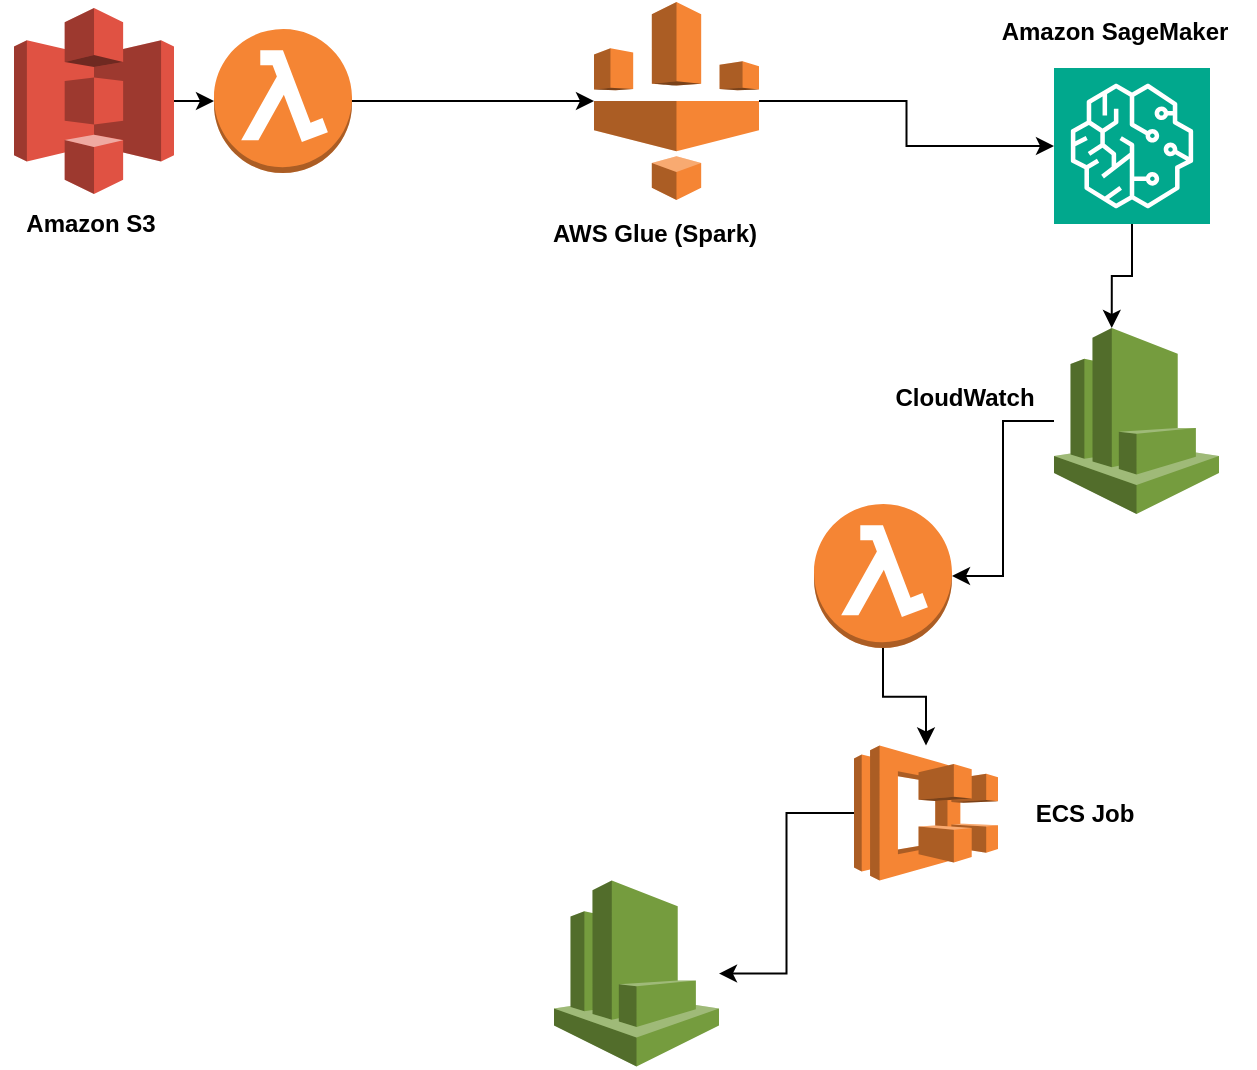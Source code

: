 <mxfile version="26.1.3">
  <diagram name="Página-1" id="X6_-FouDFSHh7kLTi7NU">
    <mxGraphModel dx="1434" dy="738" grid="1" gridSize="10" guides="1" tooltips="1" connect="1" arrows="1" fold="1" page="1" pageScale="1" pageWidth="827" pageHeight="1169" math="0" shadow="0">
      <root>
        <mxCell id="0" />
        <mxCell id="1" parent="0" />
        <mxCell id="GPQL5aS1j66FKNXq9pcH-1" value="" style="outlineConnect=0;dashed=0;verticalLabelPosition=bottom;verticalAlign=top;align=center;html=1;shape=mxgraph.aws3.s3;fillColor=#E05243;gradientColor=none;" vertex="1" parent="1">
          <mxGeometry x="140" y="60" width="80" height="93" as="geometry" />
        </mxCell>
        <mxCell id="GPQL5aS1j66FKNXq9pcH-2" value="&lt;span style=&quot;&quot; data-end=&quot;1078&quot; data-start=&quot;1065&quot;&gt;&lt;b&gt;Amazon S3&lt;/b&gt;&lt;/span&gt;" style="text;html=1;align=center;verticalAlign=middle;resizable=0;points=[];autosize=1;strokeColor=none;fillColor=none;" vertex="1" parent="1">
          <mxGeometry x="133.25" y="153" width="90" height="30" as="geometry" />
        </mxCell>
        <mxCell id="GPQL5aS1j66FKNXq9pcH-9" style="edgeStyle=orthogonalEdgeStyle;rounded=0;orthogonalLoop=1;jettySize=auto;html=1;" edge="1" parent="1" source="GPQL5aS1j66FKNXq9pcH-5" target="GPQL5aS1j66FKNXq9pcH-8">
          <mxGeometry relative="1" as="geometry" />
        </mxCell>
        <mxCell id="GPQL5aS1j66FKNXq9pcH-5" value="" style="outlineConnect=0;dashed=0;verticalLabelPosition=bottom;verticalAlign=top;align=center;html=1;shape=mxgraph.aws3.glue;fillColor=#F58534;gradientColor=none;" vertex="1" parent="1">
          <mxGeometry x="430" y="57" width="82.5" height="99" as="geometry" />
        </mxCell>
        <mxCell id="GPQL5aS1j66FKNXq9pcH-7" value="&lt;b&gt;AWS Glue (Spark)&lt;/b&gt;" style="text;html=1;align=center;verticalAlign=middle;resizable=0;points=[];autosize=1;strokeColor=none;fillColor=none;" vertex="1" parent="1">
          <mxGeometry x="395" y="158" width="130" height="30" as="geometry" />
        </mxCell>
        <mxCell id="GPQL5aS1j66FKNXq9pcH-8" value="" style="sketch=0;points=[[0,0,0],[0.25,0,0],[0.5,0,0],[0.75,0,0],[1,0,0],[0,1,0],[0.25,1,0],[0.5,1,0],[0.75,1,0],[1,1,0],[0,0.25,0],[0,0.5,0],[0,0.75,0],[1,0.25,0],[1,0.5,0],[1,0.75,0]];outlineConnect=0;fontColor=#232F3E;fillColor=#01A88D;strokeColor=#ffffff;dashed=0;verticalLabelPosition=bottom;verticalAlign=top;align=center;html=1;fontSize=12;fontStyle=0;aspect=fixed;shape=mxgraph.aws4.resourceIcon;resIcon=mxgraph.aws4.sagemaker;" vertex="1" parent="1">
          <mxGeometry x="660" y="90" width="78" height="78" as="geometry" />
        </mxCell>
        <mxCell id="GPQL5aS1j66FKNXq9pcH-10" value="" style="outlineConnect=0;dashed=0;verticalLabelPosition=bottom;verticalAlign=top;align=center;html=1;shape=mxgraph.aws3.cloudwatch;fillColor=#759C3E;gradientColor=none;" vertex="1" parent="1">
          <mxGeometry x="660" y="220" width="82.5" height="93" as="geometry" />
        </mxCell>
        <mxCell id="GPQL5aS1j66FKNXq9pcH-11" style="edgeStyle=orthogonalEdgeStyle;rounded=0;orthogonalLoop=1;jettySize=auto;html=1;entryX=0.35;entryY=0;entryDx=0;entryDy=0;entryPerimeter=0;" edge="1" parent="1" source="GPQL5aS1j66FKNXq9pcH-8" target="GPQL5aS1j66FKNXq9pcH-10">
          <mxGeometry relative="1" as="geometry" />
        </mxCell>
        <mxCell id="GPQL5aS1j66FKNXq9pcH-14" style="edgeStyle=orthogonalEdgeStyle;rounded=0;orthogonalLoop=1;jettySize=auto;html=1;entryX=0;entryY=0.5;entryDx=0;entryDy=0;entryPerimeter=0;" edge="1" parent="1" source="GPQL5aS1j66FKNXq9pcH-12" target="GPQL5aS1j66FKNXq9pcH-5">
          <mxGeometry relative="1" as="geometry">
            <mxPoint x="400" y="107" as="targetPoint" />
          </mxGeometry>
        </mxCell>
        <mxCell id="GPQL5aS1j66FKNXq9pcH-12" value="" style="outlineConnect=0;dashed=0;verticalLabelPosition=bottom;verticalAlign=top;align=center;html=1;shape=mxgraph.aws3.lambda_function;fillColor=#F58534;gradientColor=none;" vertex="1" parent="1">
          <mxGeometry x="240" y="70.5" width="69" height="72" as="geometry" />
        </mxCell>
        <mxCell id="GPQL5aS1j66FKNXq9pcH-13" style="edgeStyle=orthogonalEdgeStyle;rounded=0;orthogonalLoop=1;jettySize=auto;html=1;exitX=1;exitY=0.5;exitDx=0;exitDy=0;exitPerimeter=0;entryX=0;entryY=0.5;entryDx=0;entryDy=0;entryPerimeter=0;" edge="1" parent="1" source="GPQL5aS1j66FKNXq9pcH-1" target="GPQL5aS1j66FKNXq9pcH-12">
          <mxGeometry relative="1" as="geometry" />
        </mxCell>
        <mxCell id="GPQL5aS1j66FKNXq9pcH-15" value="&lt;b&gt;Amazon SageMaker&lt;/b&gt;" style="text;html=1;align=center;verticalAlign=middle;resizable=0;points=[];autosize=1;strokeColor=none;fillColor=none;" vertex="1" parent="1">
          <mxGeometry x="620" y="57" width="140" height="30" as="geometry" />
        </mxCell>
        <mxCell id="GPQL5aS1j66FKNXq9pcH-16" value="&lt;strong data-end=&quot;1658&quot; data-start=&quot;1644&quot;&gt;CloudWatch&lt;/strong&gt;" style="text;html=1;align=center;verticalAlign=middle;resizable=0;points=[];autosize=1;strokeColor=none;fillColor=none;" vertex="1" parent="1">
          <mxGeometry x="570" y="240" width="90" height="30" as="geometry" />
        </mxCell>
        <mxCell id="GPQL5aS1j66FKNXq9pcH-23" style="edgeStyle=orthogonalEdgeStyle;rounded=0;orthogonalLoop=1;jettySize=auto;html=1;" edge="1" parent="1" source="GPQL5aS1j66FKNXq9pcH-17" target="GPQL5aS1j66FKNXq9pcH-22">
          <mxGeometry relative="1" as="geometry" />
        </mxCell>
        <mxCell id="GPQL5aS1j66FKNXq9pcH-17" value="" style="outlineConnect=0;dashed=0;verticalLabelPosition=bottom;verticalAlign=top;align=center;html=1;shape=mxgraph.aws3.ecs;fillColor=#F58534;gradientColor=none;" vertex="1" parent="1">
          <mxGeometry x="560" y="428.75" width="72" height="67.5" as="geometry" />
        </mxCell>
        <mxCell id="GPQL5aS1j66FKNXq9pcH-18" value="&lt;b&gt;ECS Job&lt;/b&gt;" style="text;html=1;align=center;verticalAlign=middle;resizable=0;points=[];autosize=1;strokeColor=none;fillColor=none;" vertex="1" parent="1">
          <mxGeometry x="640" y="447.5" width="70" height="30" as="geometry" />
        </mxCell>
        <mxCell id="GPQL5aS1j66FKNXq9pcH-21" style="edgeStyle=orthogonalEdgeStyle;rounded=0;orthogonalLoop=1;jettySize=auto;html=1;" edge="1" parent="1" source="GPQL5aS1j66FKNXq9pcH-19" target="GPQL5aS1j66FKNXq9pcH-17">
          <mxGeometry relative="1" as="geometry" />
        </mxCell>
        <mxCell id="GPQL5aS1j66FKNXq9pcH-19" value="" style="outlineConnect=0;dashed=0;verticalLabelPosition=bottom;verticalAlign=top;align=center;html=1;shape=mxgraph.aws3.lambda_function;fillColor=#F58534;gradientColor=none;" vertex="1" parent="1">
          <mxGeometry x="540" y="308" width="69" height="72" as="geometry" />
        </mxCell>
        <mxCell id="GPQL5aS1j66FKNXq9pcH-20" style="edgeStyle=orthogonalEdgeStyle;rounded=0;orthogonalLoop=1;jettySize=auto;html=1;entryX=1;entryY=0.5;entryDx=0;entryDy=0;entryPerimeter=0;" edge="1" parent="1" source="GPQL5aS1j66FKNXq9pcH-10" target="GPQL5aS1j66FKNXq9pcH-19">
          <mxGeometry relative="1" as="geometry" />
        </mxCell>
        <mxCell id="GPQL5aS1j66FKNXq9pcH-22" value="" style="outlineConnect=0;dashed=0;verticalLabelPosition=bottom;verticalAlign=top;align=center;html=1;shape=mxgraph.aws3.cloudwatch;fillColor=#759C3E;gradientColor=none;" vertex="1" parent="1">
          <mxGeometry x="410" y="496.25" width="82.5" height="93" as="geometry" />
        </mxCell>
      </root>
    </mxGraphModel>
  </diagram>
</mxfile>
